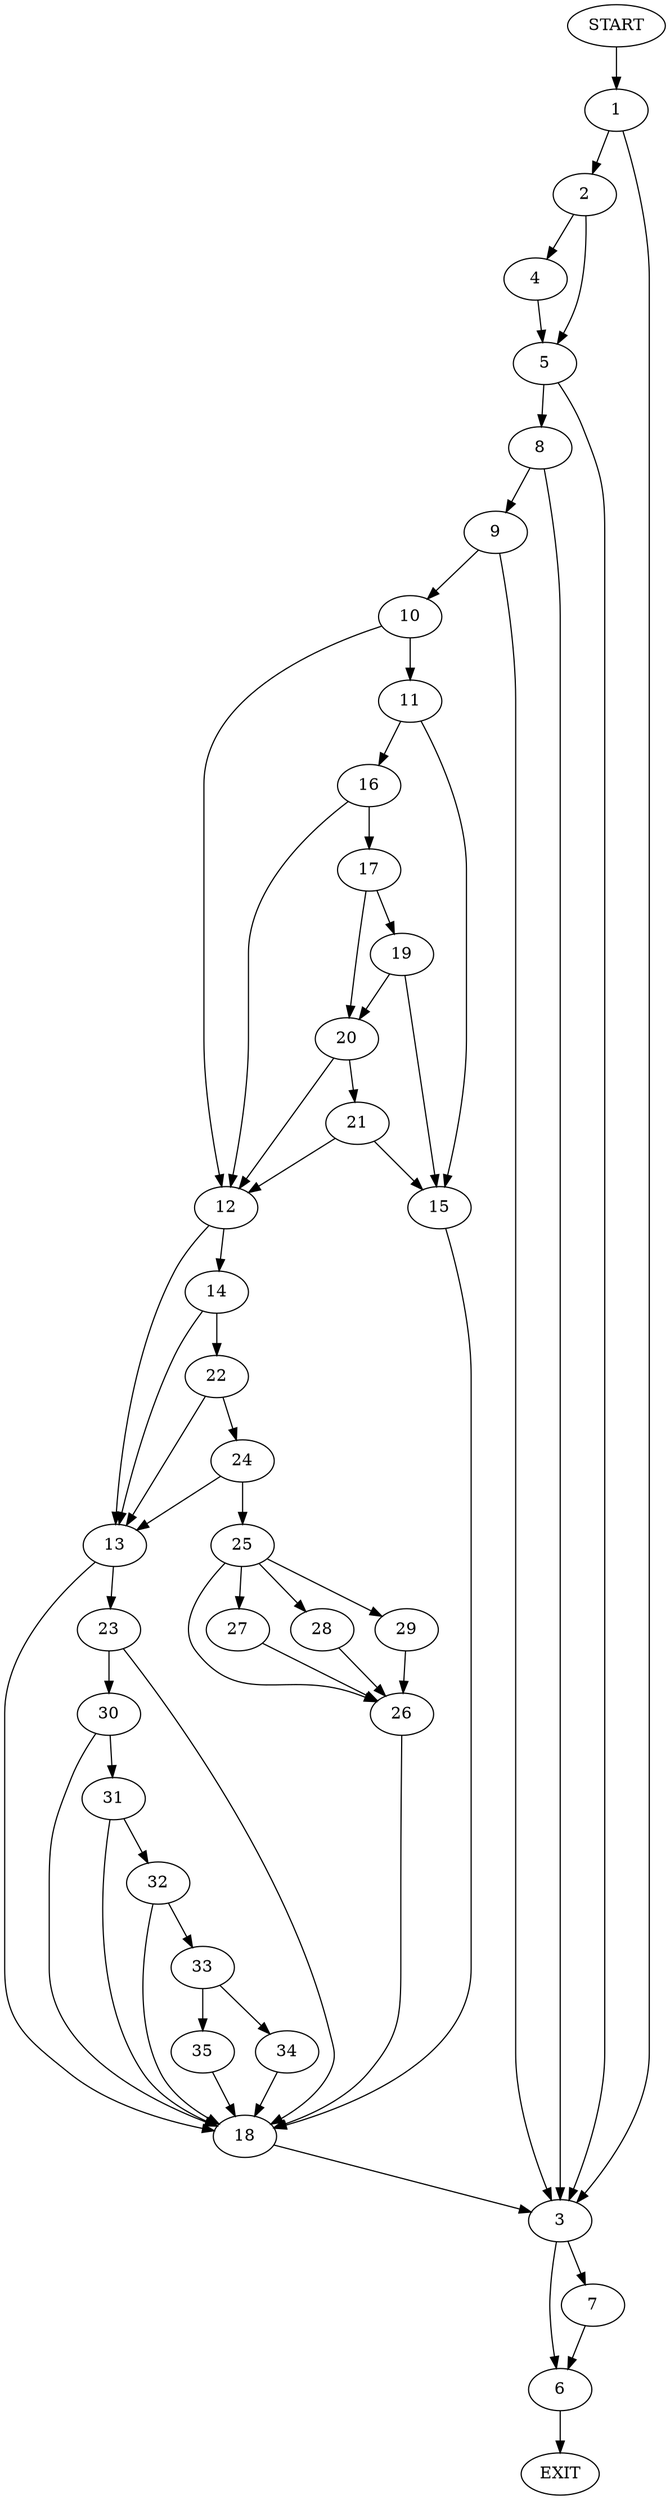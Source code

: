 digraph {
0 [label="START"]
36 [label="EXIT"]
0 -> 1
1 -> 2
1 -> 3
2 -> 4
2 -> 5
3 -> 6
3 -> 7
5 -> 3
5 -> 8
4 -> 5
8 -> 9
8 -> 3
9 -> 10
9 -> 3
10 -> 11
10 -> 12
12 -> 13
12 -> 14
11 -> 15
11 -> 16
16 -> 17
16 -> 12
15 -> 18
17 -> 19
17 -> 20
19 -> 15
19 -> 20
20 -> 21
20 -> 12
21 -> 15
21 -> 12
18 -> 3
14 -> 22
14 -> 13
13 -> 23
13 -> 18
22 -> 13
22 -> 24
24 -> 13
24 -> 25
25 -> 26
25 -> 27
25 -> 28
25 -> 29
26 -> 18
29 -> 26
27 -> 26
28 -> 26
23 -> 30
23 -> 18
30 -> 31
30 -> 18
31 -> 32
31 -> 18
32 -> 33
32 -> 18
33 -> 34
33 -> 35
34 -> 18
35 -> 18
7 -> 6
6 -> 36
}
